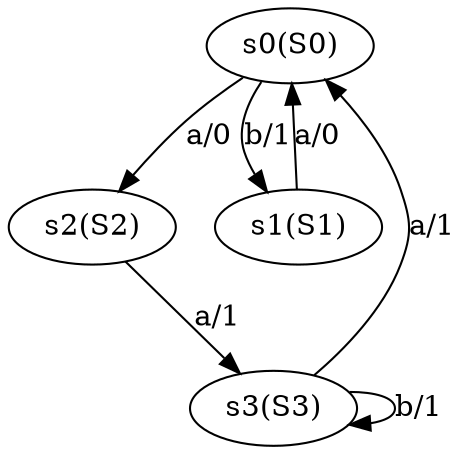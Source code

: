 digraph "generated 19" {
	s0 [label="s0(S0)"]
	s2 [label="s2(S2)"]
	s1 [label="s1(S1)"]
	s3 [label="s3(S3)"]
	s0 -> s2 [label="a/0"]
	s0 -> s1 [label="b/1"]
	s1 -> s0 [label="a/0"]
	s3 -> s3 [label="b/1"]
	s2 -> s3 [label="a/1"]
	s3 -> s0 [label="a/1"]
}
